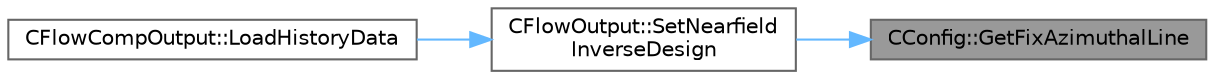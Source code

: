 digraph "CConfig::GetFixAzimuthalLine"
{
 // LATEX_PDF_SIZE
  bgcolor="transparent";
  edge [fontname=Helvetica,fontsize=10,labelfontname=Helvetica,labelfontsize=10];
  node [fontname=Helvetica,fontsize=10,shape=box,height=0.2,width=0.4];
  rankdir="RL";
  Node1 [id="Node000001",label="CConfig::GetFixAzimuthalLine",height=0.2,width=0.4,color="gray40", fillcolor="grey60", style="filled", fontcolor="black",tooltip="Value of the azimuthal line to fix due to a misalignments of the nearfield."];
  Node1 -> Node2 [id="edge1_Node000001_Node000002",dir="back",color="steelblue1",style="solid",tooltip=" "];
  Node2 [id="Node000002",label="CFlowOutput::SetNearfield\lInverseDesign",height=0.2,width=0.4,color="grey40", fillcolor="white", style="filled",URL="$classCFlowOutput.html#a2167086849749769f93a0078f738c1e2",tooltip="Set nearfield inverse design output field values (and also into the solver)."];
  Node2 -> Node3 [id="edge2_Node000002_Node000003",dir="back",color="steelblue1",style="solid",tooltip=" "];
  Node3 [id="Node000003",label="CFlowCompOutput::LoadHistoryData",height=0.2,width=0.4,color="grey40", fillcolor="white", style="filled",URL="$classCFlowCompOutput.html#a393cb19a691990ee6e88f844eccc79ed",tooltip="Load the history output field values."];
}
